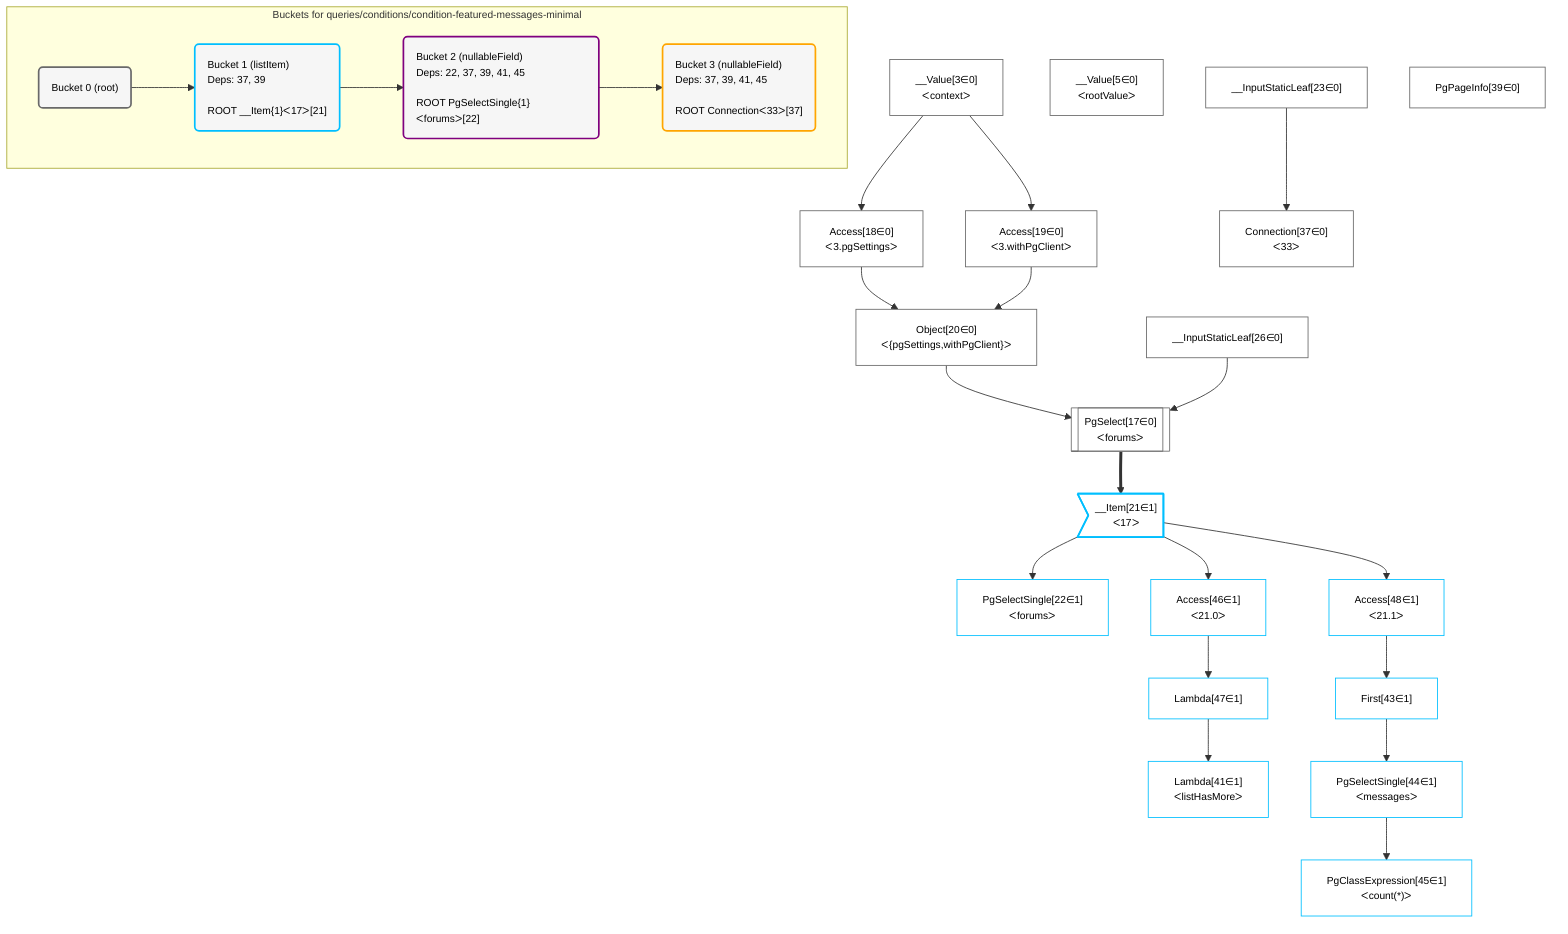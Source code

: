 %%{init: {'themeVariables': { 'fontSize': '12px'}}}%%
graph TD
    classDef path fill:#eee,stroke:#000,color:#000
    classDef plan fill:#fff,stroke-width:1px,color:#000
    classDef itemplan fill:#fff,stroke-width:2px,color:#000
    classDef sideeffectplan fill:#f00,stroke-width:2px,color:#000
    classDef bucket fill:#f6f6f6,color:#000,stroke-width:2px,text-align:left


    %% define steps
    __Value3["__Value[3∈0]<br />ᐸcontextᐳ"]:::plan
    __Value5["__Value[5∈0]<br />ᐸrootValueᐳ"]:::plan
    Access18["Access[18∈0]<br />ᐸ3.pgSettingsᐳ"]:::plan
    Access19["Access[19∈0]<br />ᐸ3.withPgClientᐳ"]:::plan
    Object20["Object[20∈0]<br />ᐸ{pgSettings,withPgClient}ᐳ"]:::plan
    __InputStaticLeaf26["__InputStaticLeaf[26∈0]"]:::plan
    PgSelect17[["PgSelect[17∈0]<br />ᐸforumsᐳ"]]:::plan
    __Item21>"__Item[21∈1]<br />ᐸ17ᐳ"]:::itemplan
    PgSelectSingle22["PgSelectSingle[22∈1]<br />ᐸforumsᐳ"]:::plan
    __InputStaticLeaf23["__InputStaticLeaf[23∈0]"]:::plan
    Connection37["Connection[37∈0]<br />ᐸ33ᐳ"]:::plan
    PgPageInfo39["PgPageInfo[39∈0]"]:::plan
    Access46["Access[46∈1]<br />ᐸ21.0ᐳ"]:::plan
    Lambda47["Lambda[47∈1]"]:::plan
    Lambda41["Lambda[41∈1]<br />ᐸlistHasMoreᐳ"]:::plan
    Access48["Access[48∈1]<br />ᐸ21.1ᐳ"]:::plan
    First43["First[43∈1]"]:::plan
    PgSelectSingle44["PgSelectSingle[44∈1]<br />ᐸmessagesᐳ"]:::plan
    PgClassExpression45["PgClassExpression[45∈1]<br />ᐸcount(*)ᐳ"]:::plan

    %% plan dependencies
    __Value3 --> Access18
    __Value3 --> Access19
    Access18 & Access19 --> Object20
    Object20 & __InputStaticLeaf26 --> PgSelect17
    PgSelect17 ==> __Item21
    __Item21 --> PgSelectSingle22
    __InputStaticLeaf23 --> Connection37
    __Item21 --> Access46
    Access46 --> Lambda47
    Lambda47 --> Lambda41
    __Item21 --> Access48
    Access48 --> First43
    First43 --> PgSelectSingle44
    PgSelectSingle44 --> PgClassExpression45

    subgraph "Buckets for queries/conditions/condition-featured-messages-minimal"
    Bucket0("Bucket 0 (root)"):::bucket
    classDef bucket0 stroke:#696969
    class Bucket0,__Value3,__Value5,PgSelect17,Access18,Access19,Object20,__InputStaticLeaf23,__InputStaticLeaf26,Connection37,PgPageInfo39 bucket0
    Bucket1("Bucket 1 (listItem)<br />Deps: 37, 39<br /><br />ROOT __Item{1}ᐸ17ᐳ[21]"):::bucket
    classDef bucket1 stroke:#00bfff
    class Bucket1,__Item21,PgSelectSingle22,Lambda41,First43,PgSelectSingle44,PgClassExpression45,Access46,Lambda47,Access48 bucket1
    Bucket2("Bucket 2 (nullableField)<br />Deps: 22, 37, 39, 41, 45<br /><br />ROOT PgSelectSingle{1}ᐸforumsᐳ[22]"):::bucket
    classDef bucket2 stroke:#7f007f
    class Bucket2 bucket2
    Bucket3("Bucket 3 (nullableField)<br />Deps: 37, 39, 41, 45<br /><br />ROOT Connectionᐸ33ᐳ[37]"):::bucket
    classDef bucket3 stroke:#ffa500
    class Bucket3 bucket3
    Bucket0 --> Bucket1
    Bucket1 --> Bucket2
    Bucket2 --> Bucket3
    end
